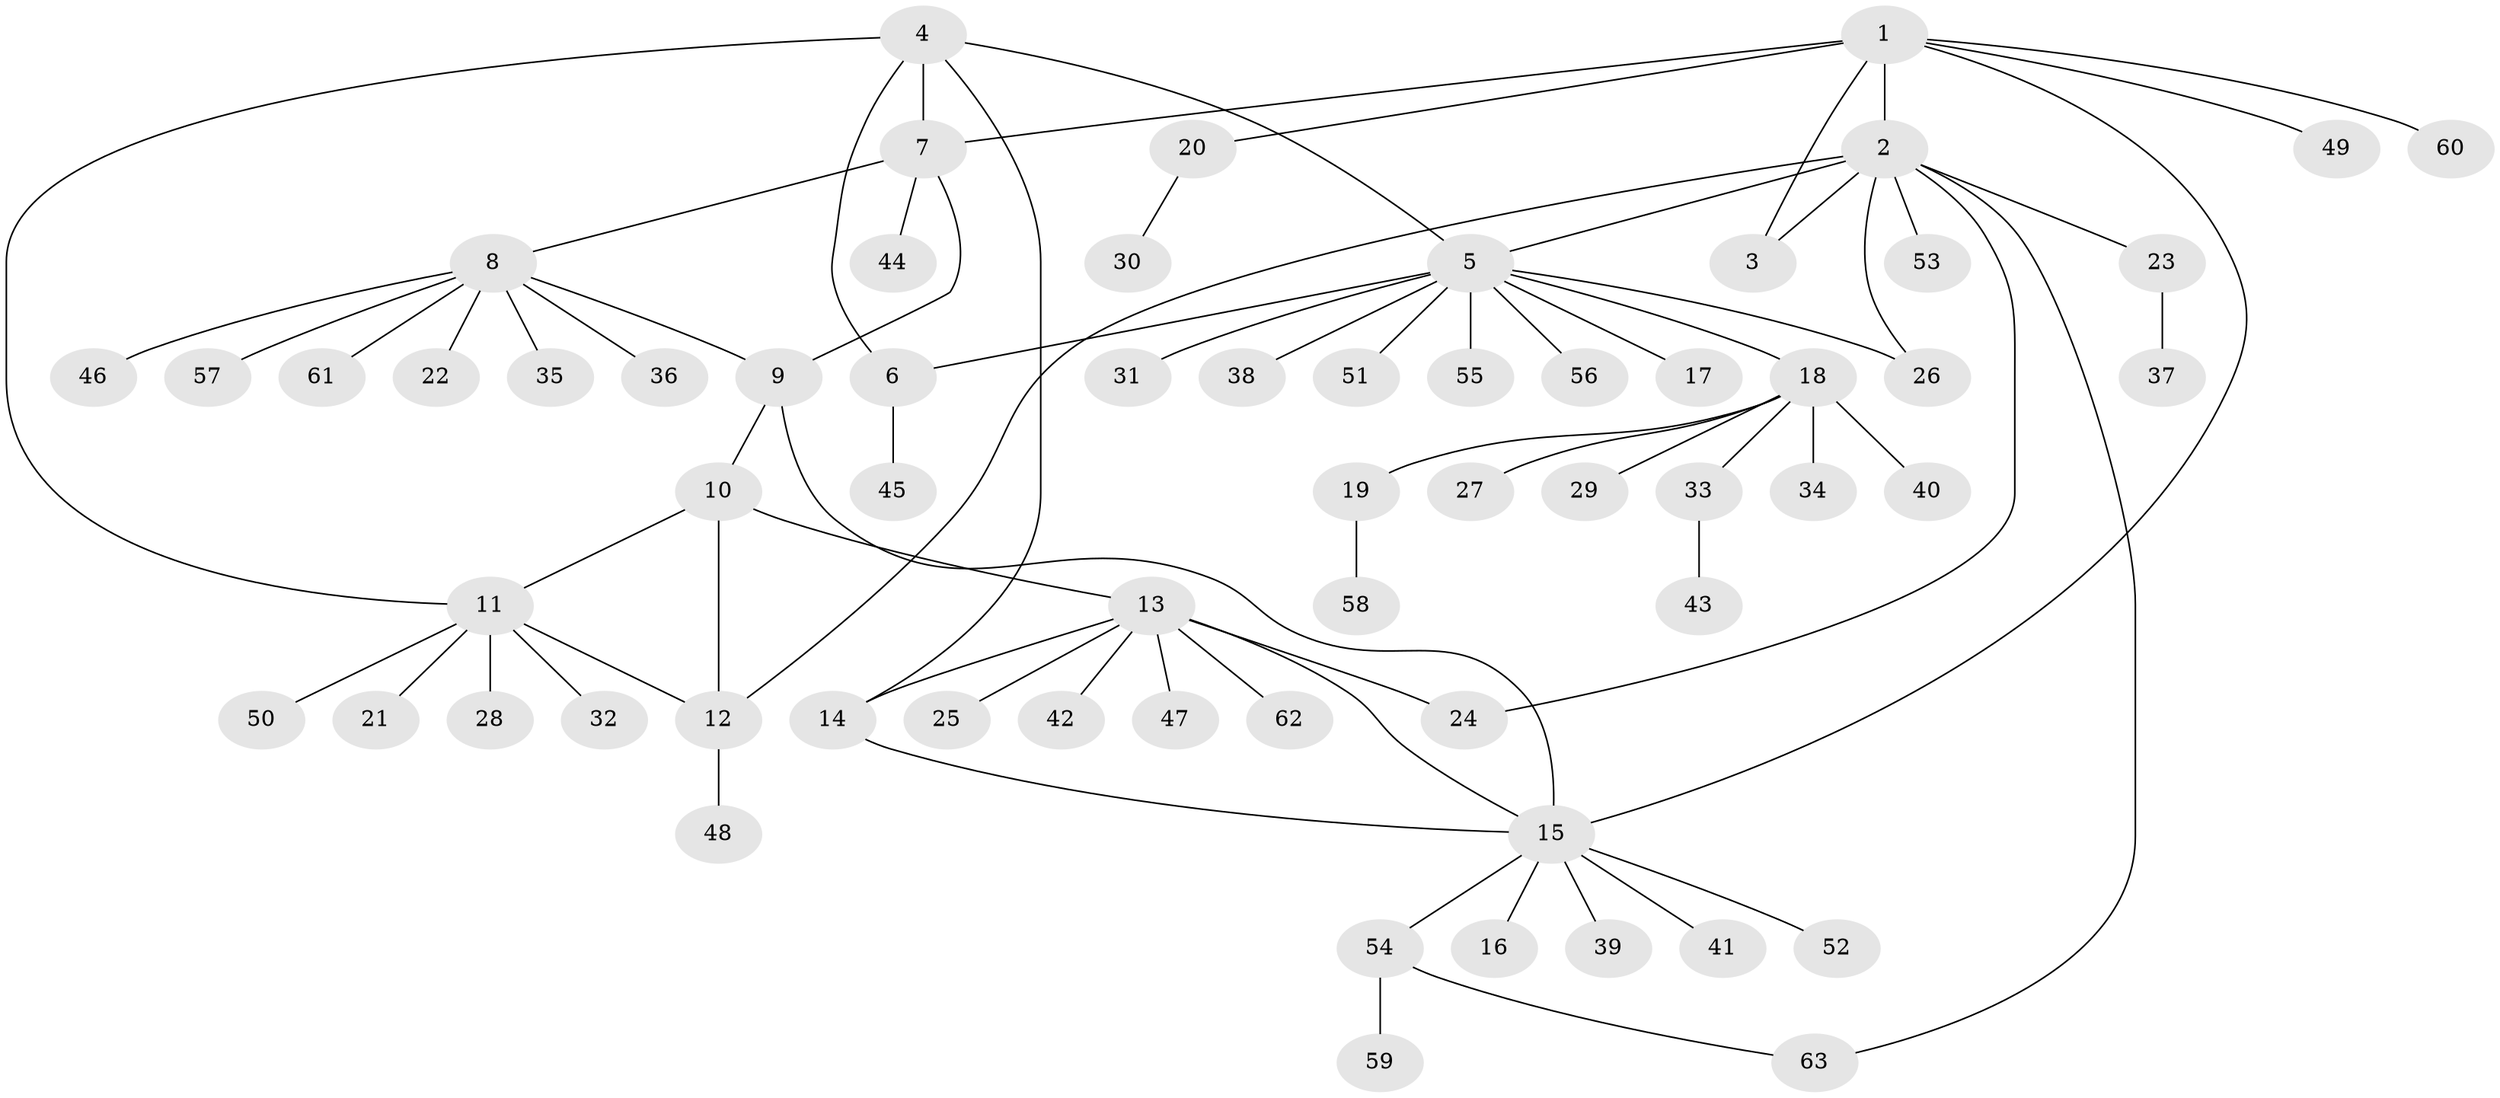 // coarse degree distribution, {1: 0.5882352941176471, 5: 0.11764705882352941, 7: 0.08823529411764706, 3: 0.029411764705882353, 2: 0.08823529411764706, 8: 0.029411764705882353, 4: 0.029411764705882353, 6: 0.029411764705882353}
// Generated by graph-tools (version 1.1) at 2025/37/03/04/25 23:37:42]
// undirected, 63 vertices, 76 edges
graph export_dot {
  node [color=gray90,style=filled];
  1;
  2;
  3;
  4;
  5;
  6;
  7;
  8;
  9;
  10;
  11;
  12;
  13;
  14;
  15;
  16;
  17;
  18;
  19;
  20;
  21;
  22;
  23;
  24;
  25;
  26;
  27;
  28;
  29;
  30;
  31;
  32;
  33;
  34;
  35;
  36;
  37;
  38;
  39;
  40;
  41;
  42;
  43;
  44;
  45;
  46;
  47;
  48;
  49;
  50;
  51;
  52;
  53;
  54;
  55;
  56;
  57;
  58;
  59;
  60;
  61;
  62;
  63;
  1 -- 2;
  1 -- 3;
  1 -- 7;
  1 -- 15;
  1 -- 20;
  1 -- 49;
  1 -- 60;
  2 -- 3;
  2 -- 5;
  2 -- 12;
  2 -- 23;
  2 -- 24;
  2 -- 26;
  2 -- 53;
  2 -- 63;
  4 -- 5;
  4 -- 6;
  4 -- 7;
  4 -- 11;
  4 -- 14;
  5 -- 6;
  5 -- 17;
  5 -- 18;
  5 -- 26;
  5 -- 31;
  5 -- 38;
  5 -- 51;
  5 -- 55;
  5 -- 56;
  6 -- 45;
  7 -- 8;
  7 -- 9;
  7 -- 44;
  8 -- 9;
  8 -- 22;
  8 -- 35;
  8 -- 36;
  8 -- 46;
  8 -- 57;
  8 -- 61;
  9 -- 10;
  9 -- 15;
  10 -- 11;
  10 -- 12;
  10 -- 13;
  11 -- 12;
  11 -- 21;
  11 -- 28;
  11 -- 32;
  11 -- 50;
  12 -- 48;
  13 -- 14;
  13 -- 15;
  13 -- 24;
  13 -- 25;
  13 -- 42;
  13 -- 47;
  13 -- 62;
  14 -- 15;
  15 -- 16;
  15 -- 39;
  15 -- 41;
  15 -- 52;
  15 -- 54;
  18 -- 19;
  18 -- 27;
  18 -- 29;
  18 -- 33;
  18 -- 34;
  18 -- 40;
  19 -- 58;
  20 -- 30;
  23 -- 37;
  33 -- 43;
  54 -- 59;
  54 -- 63;
}
